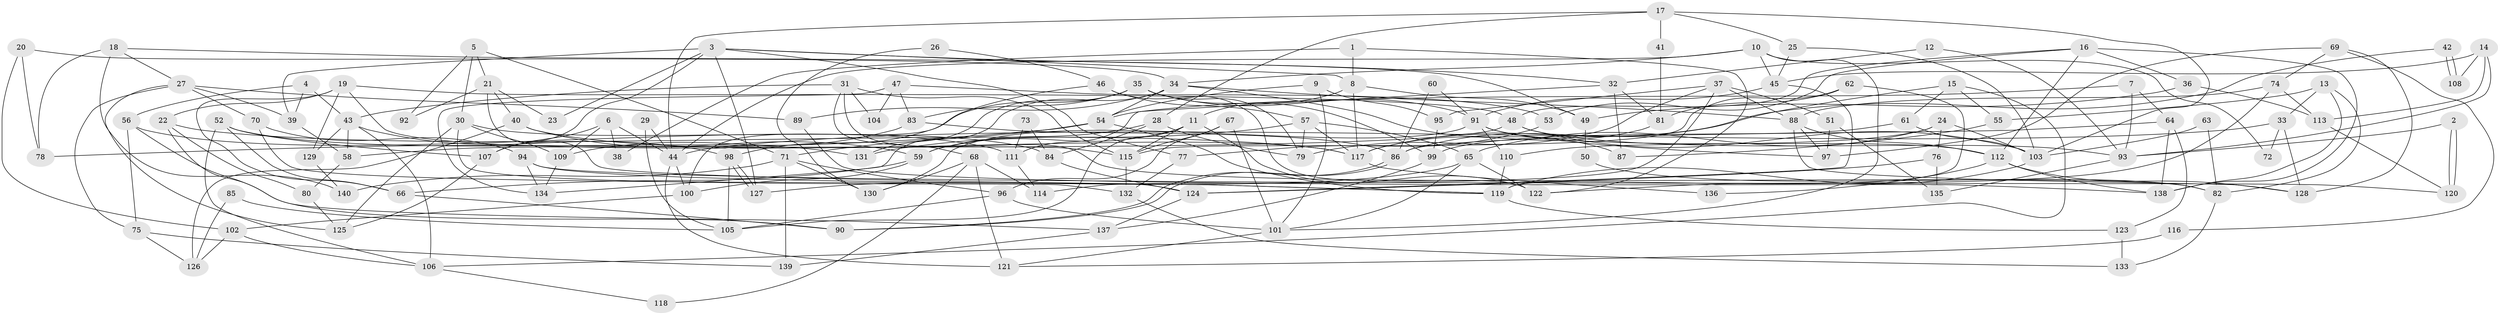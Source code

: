 // coarse degree distribution, {3: 0.13333333333333333, 7: 0.08888888888888889, 9: 0.044444444444444446, 5: 0.17777777777777778, 8: 0.08888888888888889, 4: 0.2111111111111111, 2: 0.1, 6: 0.15555555555555556}
// Generated by graph-tools (version 1.1) at 2025/24/03/03/25 07:24:03]
// undirected, 140 vertices, 280 edges
graph export_dot {
graph [start="1"]
  node [color=gray90,style=filled];
  1;
  2;
  3;
  4;
  5;
  6;
  7;
  8;
  9;
  10;
  11;
  12;
  13;
  14;
  15;
  16;
  17;
  18;
  19;
  20;
  21;
  22;
  23;
  24;
  25;
  26;
  27;
  28;
  29;
  30;
  31;
  32;
  33;
  34;
  35;
  36;
  37;
  38;
  39;
  40;
  41;
  42;
  43;
  44;
  45;
  46;
  47;
  48;
  49;
  50;
  51;
  52;
  53;
  54;
  55;
  56;
  57;
  58;
  59;
  60;
  61;
  62;
  63;
  64;
  65;
  66;
  67;
  68;
  69;
  70;
  71;
  72;
  73;
  74;
  75;
  76;
  77;
  78;
  79;
  80;
  81;
  82;
  83;
  84;
  85;
  86;
  87;
  88;
  89;
  90;
  91;
  92;
  93;
  94;
  95;
  96;
  97;
  98;
  99;
  100;
  101;
  102;
  103;
  104;
  105;
  106;
  107;
  108;
  109;
  110;
  111;
  112;
  113;
  114;
  115;
  116;
  117;
  118;
  119;
  120;
  121;
  122;
  123;
  124;
  125;
  126;
  127;
  128;
  129;
  130;
  131;
  132;
  133;
  134;
  135;
  136;
  137;
  138;
  139;
  140;
  1 -- 8;
  1 -- 122;
  1 -- 38;
  2 -- 120;
  2 -- 120;
  2 -- 93;
  3 -- 127;
  3 -- 32;
  3 -- 8;
  3 -- 23;
  3 -- 39;
  3 -- 77;
  3 -- 107;
  4 -- 39;
  4 -- 43;
  4 -- 56;
  5 -- 71;
  5 -- 30;
  5 -- 21;
  5 -- 92;
  6 -- 107;
  6 -- 44;
  6 -- 38;
  6 -- 109;
  7 -- 64;
  7 -- 93;
  7 -- 54;
  8 -- 117;
  8 -- 11;
  8 -- 49;
  9 -- 95;
  9 -- 54;
  9 -- 101;
  10 -- 101;
  10 -- 45;
  10 -- 34;
  10 -- 44;
  10 -- 72;
  11 -- 59;
  11 -- 105;
  11 -- 115;
  11 -- 122;
  12 -- 32;
  12 -- 93;
  13 -- 138;
  13 -- 33;
  13 -- 55;
  13 -- 82;
  14 -- 113;
  14 -- 93;
  14 -- 45;
  14 -- 108;
  15 -- 106;
  15 -- 55;
  15 -- 61;
  15 -- 86;
  16 -- 112;
  16 -- 48;
  16 -- 36;
  16 -- 53;
  16 -- 138;
  17 -- 25;
  17 -- 44;
  17 -- 28;
  17 -- 41;
  17 -- 103;
  18 -- 27;
  18 -- 78;
  18 -- 49;
  18 -- 140;
  19 -- 129;
  19 -- 66;
  19 -- 22;
  19 -- 48;
  19 -- 115;
  20 -- 34;
  20 -- 102;
  20 -- 78;
  21 -- 40;
  21 -- 23;
  21 -- 92;
  21 -- 119;
  22 -- 80;
  22 -- 90;
  22 -- 117;
  24 -- 65;
  24 -- 103;
  24 -- 76;
  24 -- 110;
  25 -- 45;
  25 -- 103;
  26 -- 46;
  26 -- 130;
  27 -- 39;
  27 -- 89;
  27 -- 70;
  27 -- 75;
  27 -- 125;
  28 -- 84;
  28 -- 59;
  28 -- 79;
  29 -- 44;
  29 -- 105;
  30 -- 109;
  30 -- 132;
  30 -- 84;
  30 -- 125;
  31 -- 68;
  31 -- 115;
  31 -- 43;
  31 -- 82;
  31 -- 104;
  32 -- 111;
  32 -- 81;
  32 -- 87;
  33 -- 44;
  33 -- 128;
  33 -- 72;
  34 -- 54;
  34 -- 87;
  34 -- 88;
  34 -- 89;
  34 -- 134;
  35 -- 83;
  35 -- 131;
  35 -- 79;
  35 -- 91;
  35 -- 99;
  35 -- 100;
  36 -- 49;
  36 -- 113;
  37 -- 79;
  37 -- 88;
  37 -- 51;
  37 -- 95;
  37 -- 114;
  39 -- 58;
  40 -- 117;
  40 -- 126;
  40 -- 59;
  41 -- 81;
  42 -- 117;
  42 -- 108;
  42 -- 108;
  43 -- 98;
  43 -- 58;
  43 -- 106;
  43 -- 129;
  44 -- 100;
  44 -- 121;
  45 -- 91;
  45 -- 124;
  46 -- 98;
  46 -- 122;
  46 -- 57;
  47 -- 53;
  47 -- 83;
  47 -- 104;
  47 -- 134;
  48 -- 103;
  48 -- 58;
  48 -- 93;
  49 -- 50;
  50 -- 82;
  51 -- 97;
  51 -- 135;
  52 -- 66;
  52 -- 107;
  52 -- 106;
  52 -- 131;
  53 -- 77;
  54 -- 119;
  54 -- 71;
  54 -- 78;
  55 -- 87;
  56 -- 137;
  56 -- 75;
  56 -- 111;
  57 -- 79;
  57 -- 65;
  57 -- 117;
  57 -- 131;
  58 -- 80;
  59 -- 66;
  59 -- 100;
  60 -- 91;
  60 -- 86;
  61 -- 99;
  61 -- 103;
  62 -- 119;
  62 -- 115;
  62 -- 81;
  63 -- 82;
  63 -- 103;
  64 -- 138;
  64 -- 86;
  64 -- 123;
  65 -- 122;
  65 -- 101;
  65 -- 127;
  66 -- 90;
  67 -- 101;
  67 -- 115;
  67 -- 96;
  68 -- 130;
  68 -- 121;
  68 -- 114;
  68 -- 118;
  69 -- 97;
  69 -- 74;
  69 -- 116;
  69 -- 128;
  70 -- 94;
  70 -- 124;
  71 -- 96;
  71 -- 130;
  71 -- 139;
  71 -- 140;
  73 -- 111;
  73 -- 84;
  74 -- 88;
  74 -- 113;
  74 -- 122;
  75 -- 126;
  75 -- 139;
  76 -- 124;
  76 -- 135;
  77 -- 132;
  80 -- 125;
  81 -- 117;
  82 -- 133;
  83 -- 86;
  83 -- 109;
  84 -- 124;
  85 -- 105;
  85 -- 126;
  86 -- 90;
  86 -- 90;
  88 -- 128;
  88 -- 97;
  88 -- 112;
  89 -- 138;
  91 -- 110;
  91 -- 97;
  91 -- 112;
  91 -- 130;
  93 -- 135;
  94 -- 134;
  94 -- 119;
  94 -- 120;
  95 -- 99;
  96 -- 101;
  96 -- 105;
  98 -- 105;
  98 -- 127;
  98 -- 127;
  99 -- 137;
  100 -- 102;
  101 -- 121;
  102 -- 106;
  102 -- 126;
  103 -- 119;
  106 -- 118;
  107 -- 125;
  109 -- 134;
  110 -- 119;
  111 -- 114;
  112 -- 128;
  112 -- 136;
  112 -- 138;
  113 -- 120;
  115 -- 132;
  116 -- 121;
  117 -- 136;
  119 -- 123;
  123 -- 133;
  124 -- 137;
  129 -- 140;
  132 -- 133;
  137 -- 139;
}
